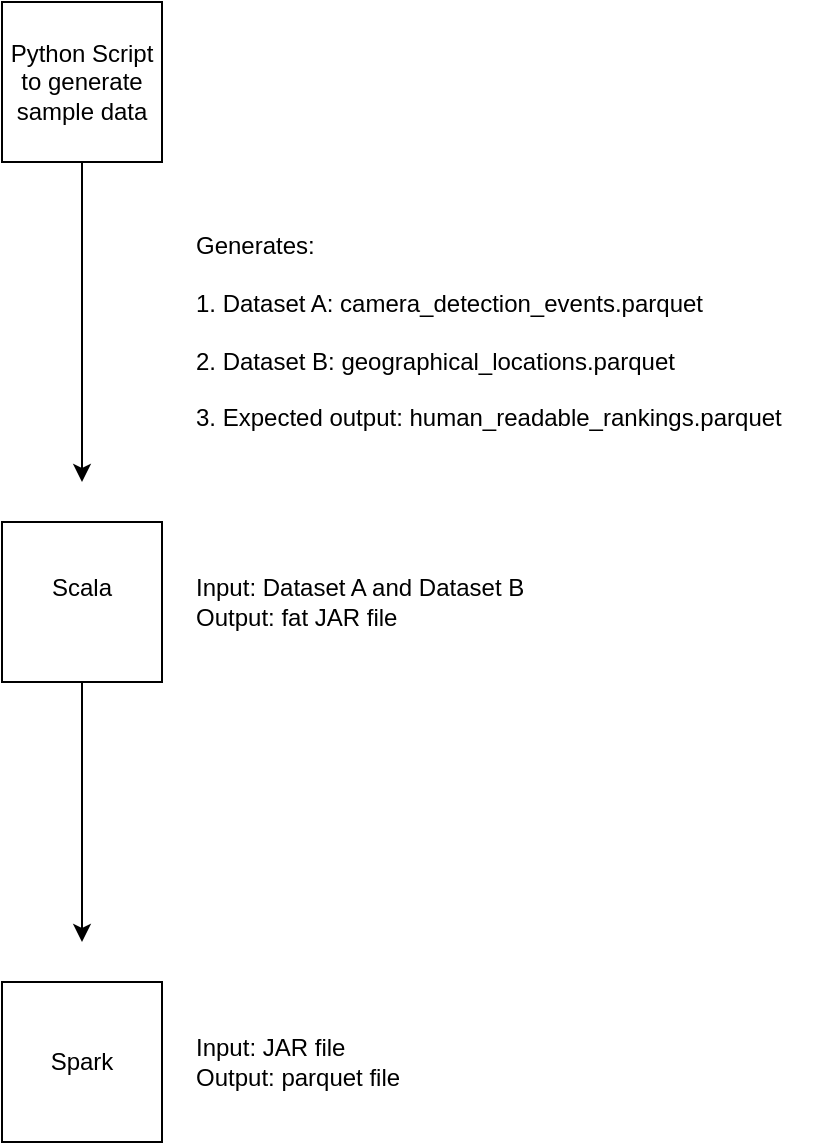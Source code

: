 <mxfile version="26.0.16">
  <diagram name="Page-1" id="Qn3nNOn12KLk9LeHQmyj">
    <mxGraphModel dx="1456" dy="943" grid="1" gridSize="10" guides="1" tooltips="1" connect="1" arrows="1" fold="1" page="1" pageScale="1" pageWidth="850" pageHeight="1100" math="0" shadow="0">
      <root>
        <mxCell id="0" />
        <mxCell id="1" parent="0" />
        <mxCell id="CsIFfV0mn7zYEhRsNtBo-40" style="edgeStyle=orthogonalEdgeStyle;rounded=0;orthogonalLoop=1;jettySize=auto;html=1;" edge="1" parent="1" source="CsIFfV0mn7zYEhRsNtBo-41">
          <mxGeometry relative="1" as="geometry">
            <mxPoint x="330.0" y="350" as="targetPoint" />
          </mxGeometry>
        </mxCell>
        <mxCell id="CsIFfV0mn7zYEhRsNtBo-41" value="Python Script to generate sample data" style="whiteSpace=wrap;html=1;aspect=fixed;" vertex="1" parent="1">
          <mxGeometry x="290" y="110" width="80" height="80" as="geometry" />
        </mxCell>
        <mxCell id="CsIFfV0mn7zYEhRsNtBo-42" value="&lt;div align=&quot;left&quot;&gt;Generates:&lt;br&gt;&lt;br&gt;&lt;/div&gt;&lt;div align=&quot;left&quot;&gt;1. Dataset A: camera_detection_events.parquet&lt;/div&gt;&lt;div align=&quot;left&quot;&gt;&amp;nbsp;&lt;br&gt;&lt;/div&gt;&lt;div align=&quot;left&quot;&gt;2. Dataset B: geographical_locations.parquet&lt;/div&gt;&lt;div align=&quot;left&quot;&gt;&lt;br&gt;&lt;/div&gt;&lt;div align=&quot;left&quot;&gt;3. Expected output: human_readable_rankings.parquet&lt;/div&gt;" style="text;html=1;align=left;verticalAlign=middle;resizable=0;points=[];autosize=1;strokeColor=none;fillColor=none;" vertex="1" parent="1">
          <mxGeometry x="385" y="220" width="320" height="110" as="geometry" />
        </mxCell>
        <mxCell id="CsIFfV0mn7zYEhRsNtBo-43" style="edgeStyle=orthogonalEdgeStyle;rounded=0;orthogonalLoop=1;jettySize=auto;html=1;" edge="1" parent="1" source="CsIFfV0mn7zYEhRsNtBo-44">
          <mxGeometry relative="1" as="geometry">
            <mxPoint x="330.0" y="580" as="targetPoint" />
          </mxGeometry>
        </mxCell>
        <mxCell id="CsIFfV0mn7zYEhRsNtBo-44" value="&lt;div&gt;Scala&lt;/div&gt;&lt;div&gt;&lt;br&gt;&lt;/div&gt;" style="whiteSpace=wrap;html=1;aspect=fixed;" vertex="1" parent="1">
          <mxGeometry x="290" y="370" width="80" height="80" as="geometry" />
        </mxCell>
        <mxCell id="CsIFfV0mn7zYEhRsNtBo-45" value="&lt;div&gt;Input: Dataset A and Dataset B&lt;/div&gt;&lt;div&gt;Output: fat JAR file&lt;/div&gt;" style="text;html=1;align=left;verticalAlign=middle;resizable=0;points=[];autosize=1;strokeColor=none;fillColor=none;" vertex="1" parent="1">
          <mxGeometry x="385" y="390" width="190" height="40" as="geometry" />
        </mxCell>
        <mxCell id="CsIFfV0mn7zYEhRsNtBo-46" value="Spark" style="whiteSpace=wrap;html=1;aspect=fixed;" vertex="1" parent="1">
          <mxGeometry x="290" y="600" width="80" height="80" as="geometry" />
        </mxCell>
        <mxCell id="CsIFfV0mn7zYEhRsNtBo-47" value="&lt;div align=&quot;left&quot;&gt;Input: JAR file&lt;/div&gt;&lt;div align=&quot;left&quot;&gt;Output: parquet file&lt;/div&gt;" style="text;html=1;align=left;verticalAlign=middle;resizable=0;points=[];autosize=1;strokeColor=none;fillColor=none;" vertex="1" parent="1">
          <mxGeometry x="385" y="620" width="130" height="40" as="geometry" />
        </mxCell>
      </root>
    </mxGraphModel>
  </diagram>
</mxfile>

